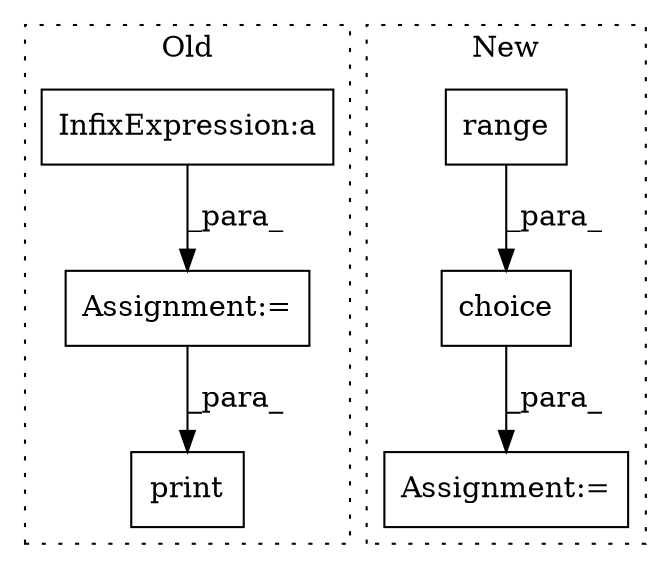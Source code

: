 digraph G {
subgraph cluster0 {
1 [label="print" a="32" s="581,620" l="6,1" shape="box"];
3 [label="InfixExpression:a" a="27" s="409" l="3" shape="box"];
5 [label="Assignment:=" a="7" s="359" l="1" shape="box"];
label = "Old";
style="dotted";
}
subgraph cluster1 {
2 [label="choice" a="32" s="769,805" l="7,1" shape="box"];
4 [label="range" a="32" s="622,642" l="6,1" shape="box"];
6 [label="Assignment:=" a="7" s="672" l="12" shape="box"];
label = "New";
style="dotted";
}
2 -> 6 [label="_para_"];
3 -> 5 [label="_para_"];
4 -> 2 [label="_para_"];
5 -> 1 [label="_para_"];
}